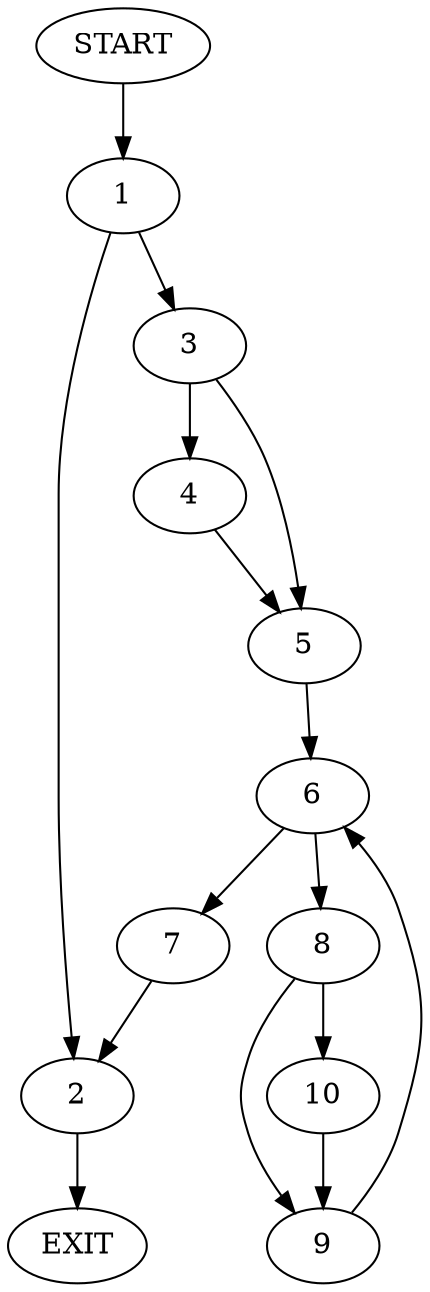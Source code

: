 digraph {
0 [label="START"]
11 [label="EXIT"]
0 -> 1
1 -> 2
1 -> 3
3 -> 4
3 -> 5
2 -> 11
4 -> 5
5 -> 6
6 -> 7
6 -> 8
7 -> 2
8 -> 9
8 -> 10
9 -> 6
10 -> 9
}
